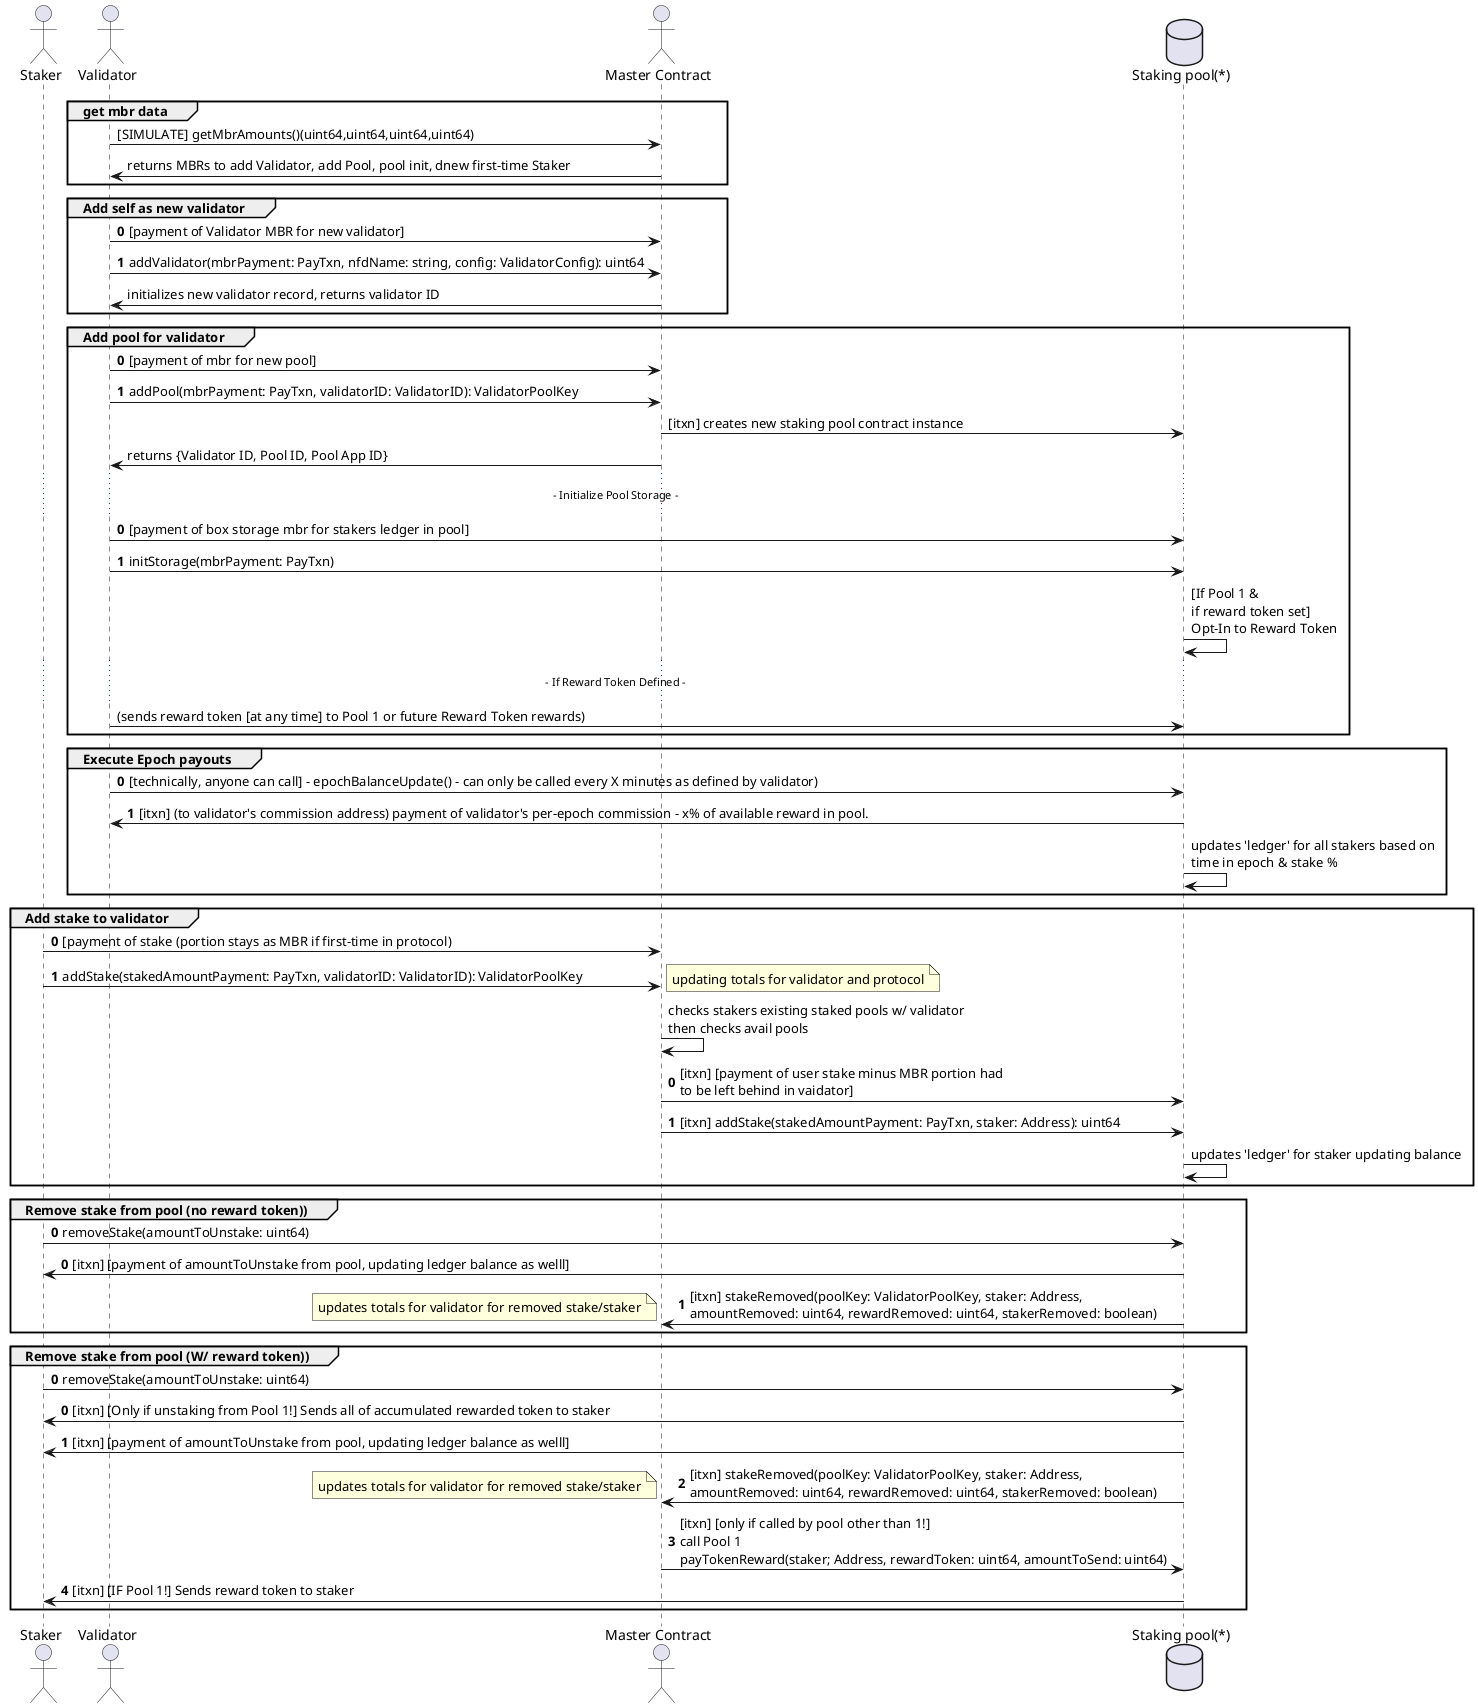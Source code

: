 @startuml
actor "Staker" as staker
actor "Validator" as validator
actor "Master Contract" as master
database "Staking pool(*)" as pool
group get mbr data
validator -> master: [SIMULATE] getMbrAmounts()(uint64,uint64,uint64,uint64)
master->validator: returns MBRs to add Validator, add Pool, pool init, dnew first-time Staker
end
group Add self as new validator
autonumber 0
validator -> master: [payment of Validator MBR for new validator]
validator -> master: addValidator(mbrPayment: PayTxn, nfdName: string, config: ValidatorConfig): uint64
autonumber stop
master -> validator: initializes new validator record, returns validator ID
end

group Add pool for validator
autonumber 0
validator -> master: [payment of mbr for new pool]
validator -> master: addPool(mbrPayment: PayTxn, validatorID: ValidatorID): ValidatorPoolKey
autonumber stop
master -> pool: [itxn] creates new staking pool contract instance
master -> validator: returns {Validator ID, Pool ID, Pool App ID}
...  - Initialize Pool Storage - ...
autonumber 0
validator -> pool: [payment of box storage mbr for stakers ledger in pool]
validator -> pool: initStorage(mbrPayment: PayTxn)
autonumber stop
pool -> pool: [If Pool 1 &\nif reward token set]\nOpt-In to Reward Token
...  - If Reward Token Defined - ...
validator -> pool: (sends reward token [at any time] to Pool 1 or future Reward Token rewards)
end

group Execute Epoch payouts
autonumber 0
validator -> pool: [technically, anyone can call] - epochBalanceUpdate() - can only be called every X minutes as defined by validator)
pool -> validator: [itxn] (to validator's commission address) payment of validator's per-epoch commission - x% of available reward in pool.
autonumber stop
pool -> pool: updates 'ledger' for all stakers based on\ntime in epoch & stake %
end

group Add stake to validator
autonumber 0
staker -> master: [payment of stake (portion stays as MBR if first-time in protocol)
staker -> master:  addStake(stakedAmountPayment: PayTxn, validatorID: ValidatorID): ValidatorPoolKey
note right: updating totals for validator and protocol
autonumber stop
master -> master: checks stakers existing staked pools w/ validator\nthen checks avail pools
autonumber 0
master -> pool: [itxn] [payment of user stake minus MBR portion had\nto be left behind in vaidator]
master -> pool: [itxn] addStake(stakedAmountPayment: PayTxn, staker: Address): uint64
autonumber stop
pool -> pool: updates 'ledger' for staker updating balance
end
group Remove stake from pool (no reward token))
autonumber 0
staker -> pool: removeStake(amountToUnstake: uint64)
autonumber 0
pool -> staker: [itxn] [payment of amountToUnstake from pool, updating ledger balance as welll]
pool -> master: [itxn] stakeRemoved(poolKey: ValidatorPoolKey, staker: Address,\namountRemoved: uint64, rewardRemoved: uint64, stakerRemoved: boolean)
note left: updates totals for validator for removed stake/staker
end
group Remove stake from pool (W/ reward token))
autonumber 0
staker -> pool: removeStake(amountToUnstake: uint64)
autonumber 0
pool -> staker: [itxn] [Only if unstaking from Pool 1!] Sends all of accumulated rewarded token to staker
pool -> staker: [itxn] [payment of amountToUnstake from pool, updating ledger balance as welll]
pool -> master: [itxn] stakeRemoved(poolKey: ValidatorPoolKey, staker: Address,\namountRemoved: uint64, rewardRemoved: uint64, stakerRemoved: boolean)
note left: updates totals for validator for removed stake/staker
master -> pool: [itxn] [only if called by pool other than 1!]\ncall Pool 1\npayTokenReward(staker; Address, rewardToken: uint64, amountToSend: uint64)
pool -> staker: [itxn] [IF Pool 1!] Sends reward token to staker
end
@enduml

